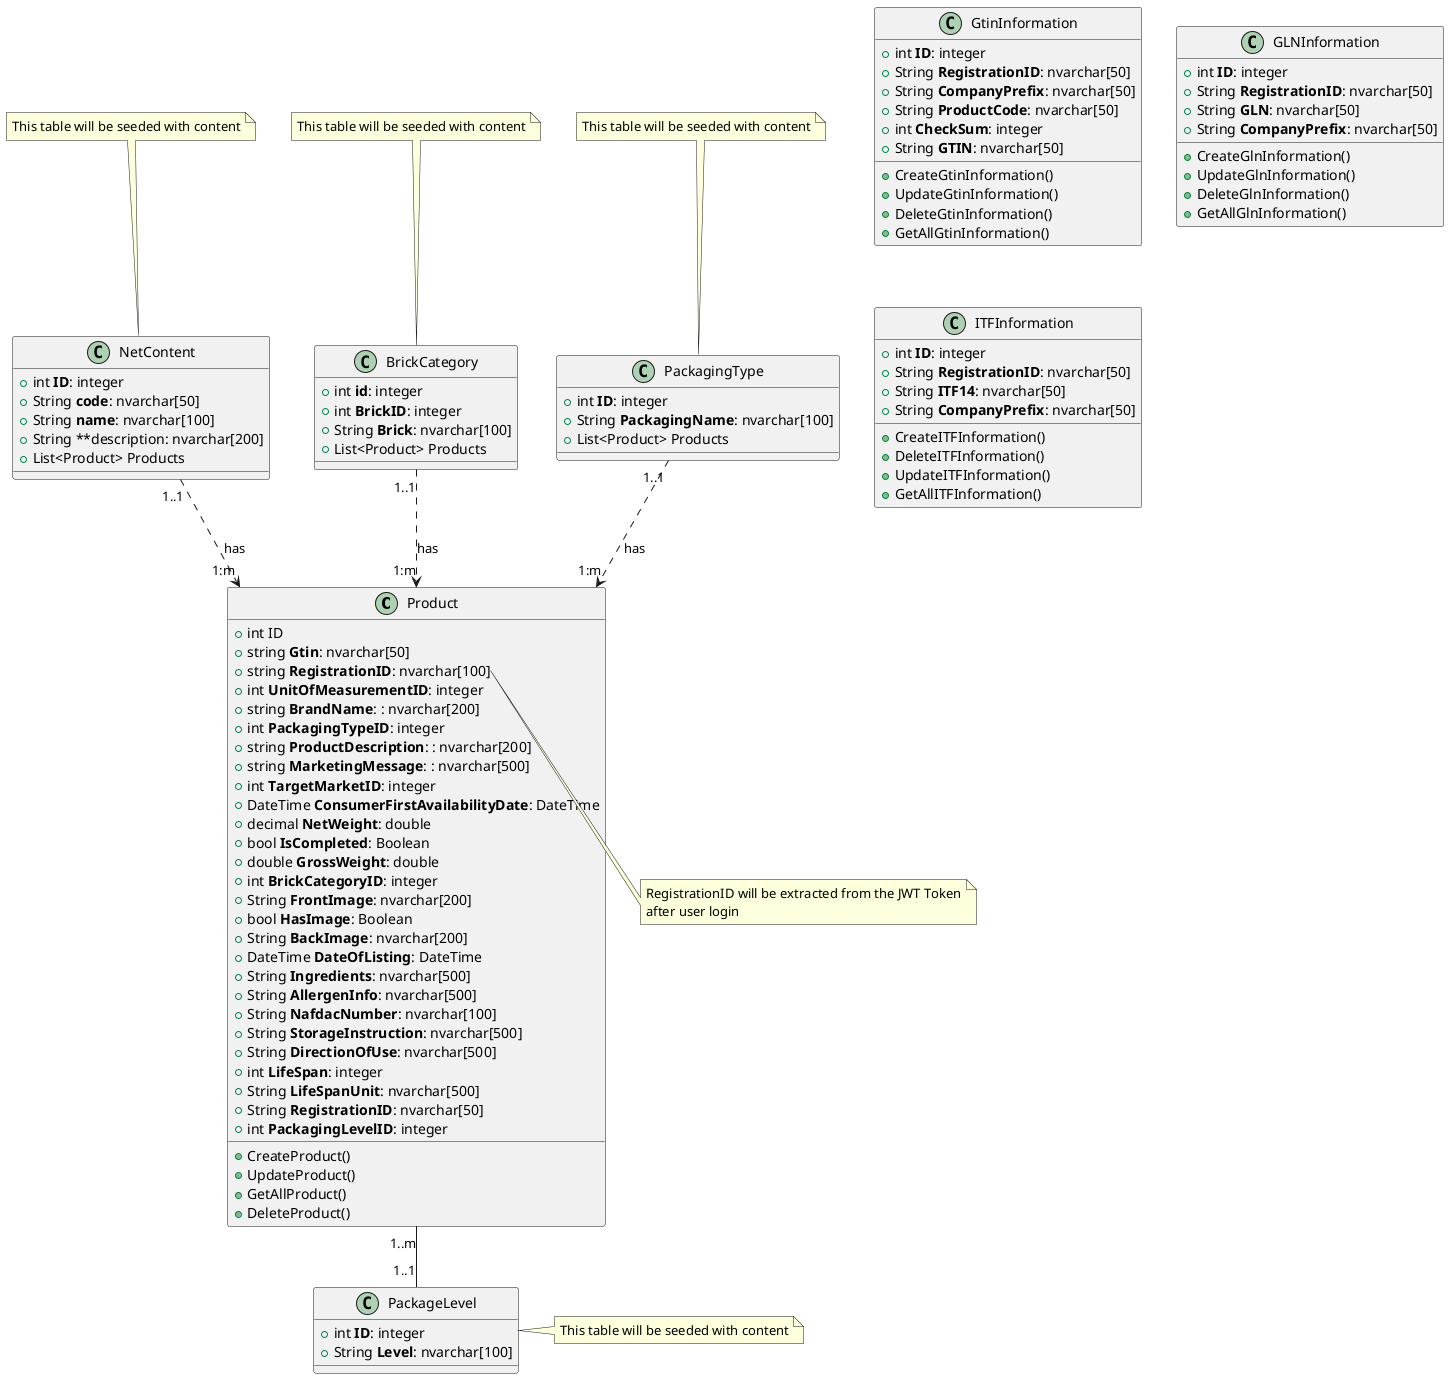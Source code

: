 @startuml
class Product{
    +int ID
    +string **Gtin**: nvarchar[50]
    +string **RegistrationID**: nvarchar[100]
    +int **UnitOfMeasurementID**: integer
    +string **BrandName**: : nvarchar[200]
    +int **PackagingTypeID**: integer
    +string **ProductDescription**: : nvarchar[200]
    +string **MarketingMessage**: : nvarchar[500]
    +int **TargetMarketID**: integer
    +DateTime **ConsumerFirstAvailabilityDate**: DateTime
    +decimal **NetWeight**: double
    +bool **IsCompleted**: Boolean
    +double **GrossWeight**: double
    +int **BrickCategoryID**: integer
    +String **FrontImage**: nvarchar[200]
    +bool **HasImage**: Boolean
    +String **BackImage**: nvarchar[200]
    +DateTime **DateOfListing**: DateTime
    +String **Ingredients**: nvarchar[500]
    +String **AllergenInfo**: nvarchar[500]
    +String **NafdacNumber**: nvarchar[100]
    +String **StorageInstruction**: nvarchar[500]
    +String **DirectionOfUse**: nvarchar[500]
    +int **LifeSpan**: integer
    +String **LifeSpanUnit**: nvarchar[500]
    +String **RegistrationID**: nvarchar[50]
    +int **PackagingLevelID**: integer
    +CreateProduct()
    +UpdateProduct()
    +GetAllProduct()
    +DeleteProduct()

}
class PackageLevel{
    +int **ID**: integer
    +String **Level**: nvarchar[100]
    
}

class GtinInformation{
    +int **ID**: integer
    +String **RegistrationID**: nvarchar[50]
    +String **CompanyPrefix**: nvarchar[50]
    +String **ProductCode**: nvarchar[50]
    +int **CheckSum**: integer
    +String **GTIN**: nvarchar[50]
    +CreateGtinInformation()
    +UpdateGtinInformation()
    +DeleteGtinInformation()
    +GetAllGtinInformation()

}

class NetContent{
    +int **ID**: integer
    +String **code**: nvarchar[50]
    +String **name**: nvarchar[100]
    +String **description: nvarchar[200]
    +List<Product> Products

}
class BrickCategory{
    +int **id**: integer
    +int **BrickID**: integer
    +String **Brick**: nvarchar[100]
    +List<Product> Products

}

class PackagingType{
    +int **ID**: integer
    +String **PackagingName**: nvarchar[100]
    +List<Product> Products
}

class GLNInformation{
    +int **ID**: integer
    +String **RegistrationID**: nvarchar[50]
    +String **GLN**: nvarchar[50]
    +String **CompanyPrefix**: nvarchar[50]
    +CreateGlnInformation()
    +UpdateGlnInformation()
    +DeleteGlnInformation()
    +GetAllGlnInformation()

}

class ITFInformation{
    +int **ID**: integer
    +String **RegistrationID**: nvarchar[50]
    +String **ITF14**: nvarchar[50]
    +String **CompanyPrefix**: nvarchar[50]
    +CreateITFInformation()
    +DeleteITFInformation()
    +UpdateITFInformation()
    +GetAllITFInformation()
}

Product "1..m" -- "1..1" PackageLevel
BrickCategory "1..1" ..> "1:m" Product : has 
PackagingType "1..1" ..> "1:m" Product : has 
NetContent "1..1" ..> "1:m" Product : has 

note top of NetContent
    This table will be seeded with content
end note
note top of BrickCategory
    This table will be seeded with content
end note

note top of PackagingType
    This table will be seeded with content
end note
note right of PackageLevel
    This table will be seeded with content
end note

note right of Product::RegistrationID
    RegistrationID will be extracted from the JWT Token
    after user login
end note


@enduml